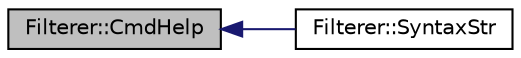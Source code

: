 digraph "Filterer::CmdHelp"
{
  edge [fontname="Helvetica",fontsize="10",labelfontname="Helvetica",labelfontsize="10"];
  node [fontname="Helvetica",fontsize="10",shape=record];
  rankdir="LR";
  Node1 [label="Filterer::CmdHelp",height=0.2,width=0.4,color="black", fillcolor="grey75", style="filled", fontcolor="black"];
  Node1 -> Node2 [dir="back",color="midnightblue",fontsize="10",style="solid",fontname="Helvetica"];
  Node2 [label="Filterer::SyntaxStr",height=0.2,width=0.4,color="black", fillcolor="white", style="filled",URL="$d3/d4d/class_filterer.html#a79ee6100aa503f7a768a2ea34d142f8e",tooltip="Return the syntax string for this program. "];
}
